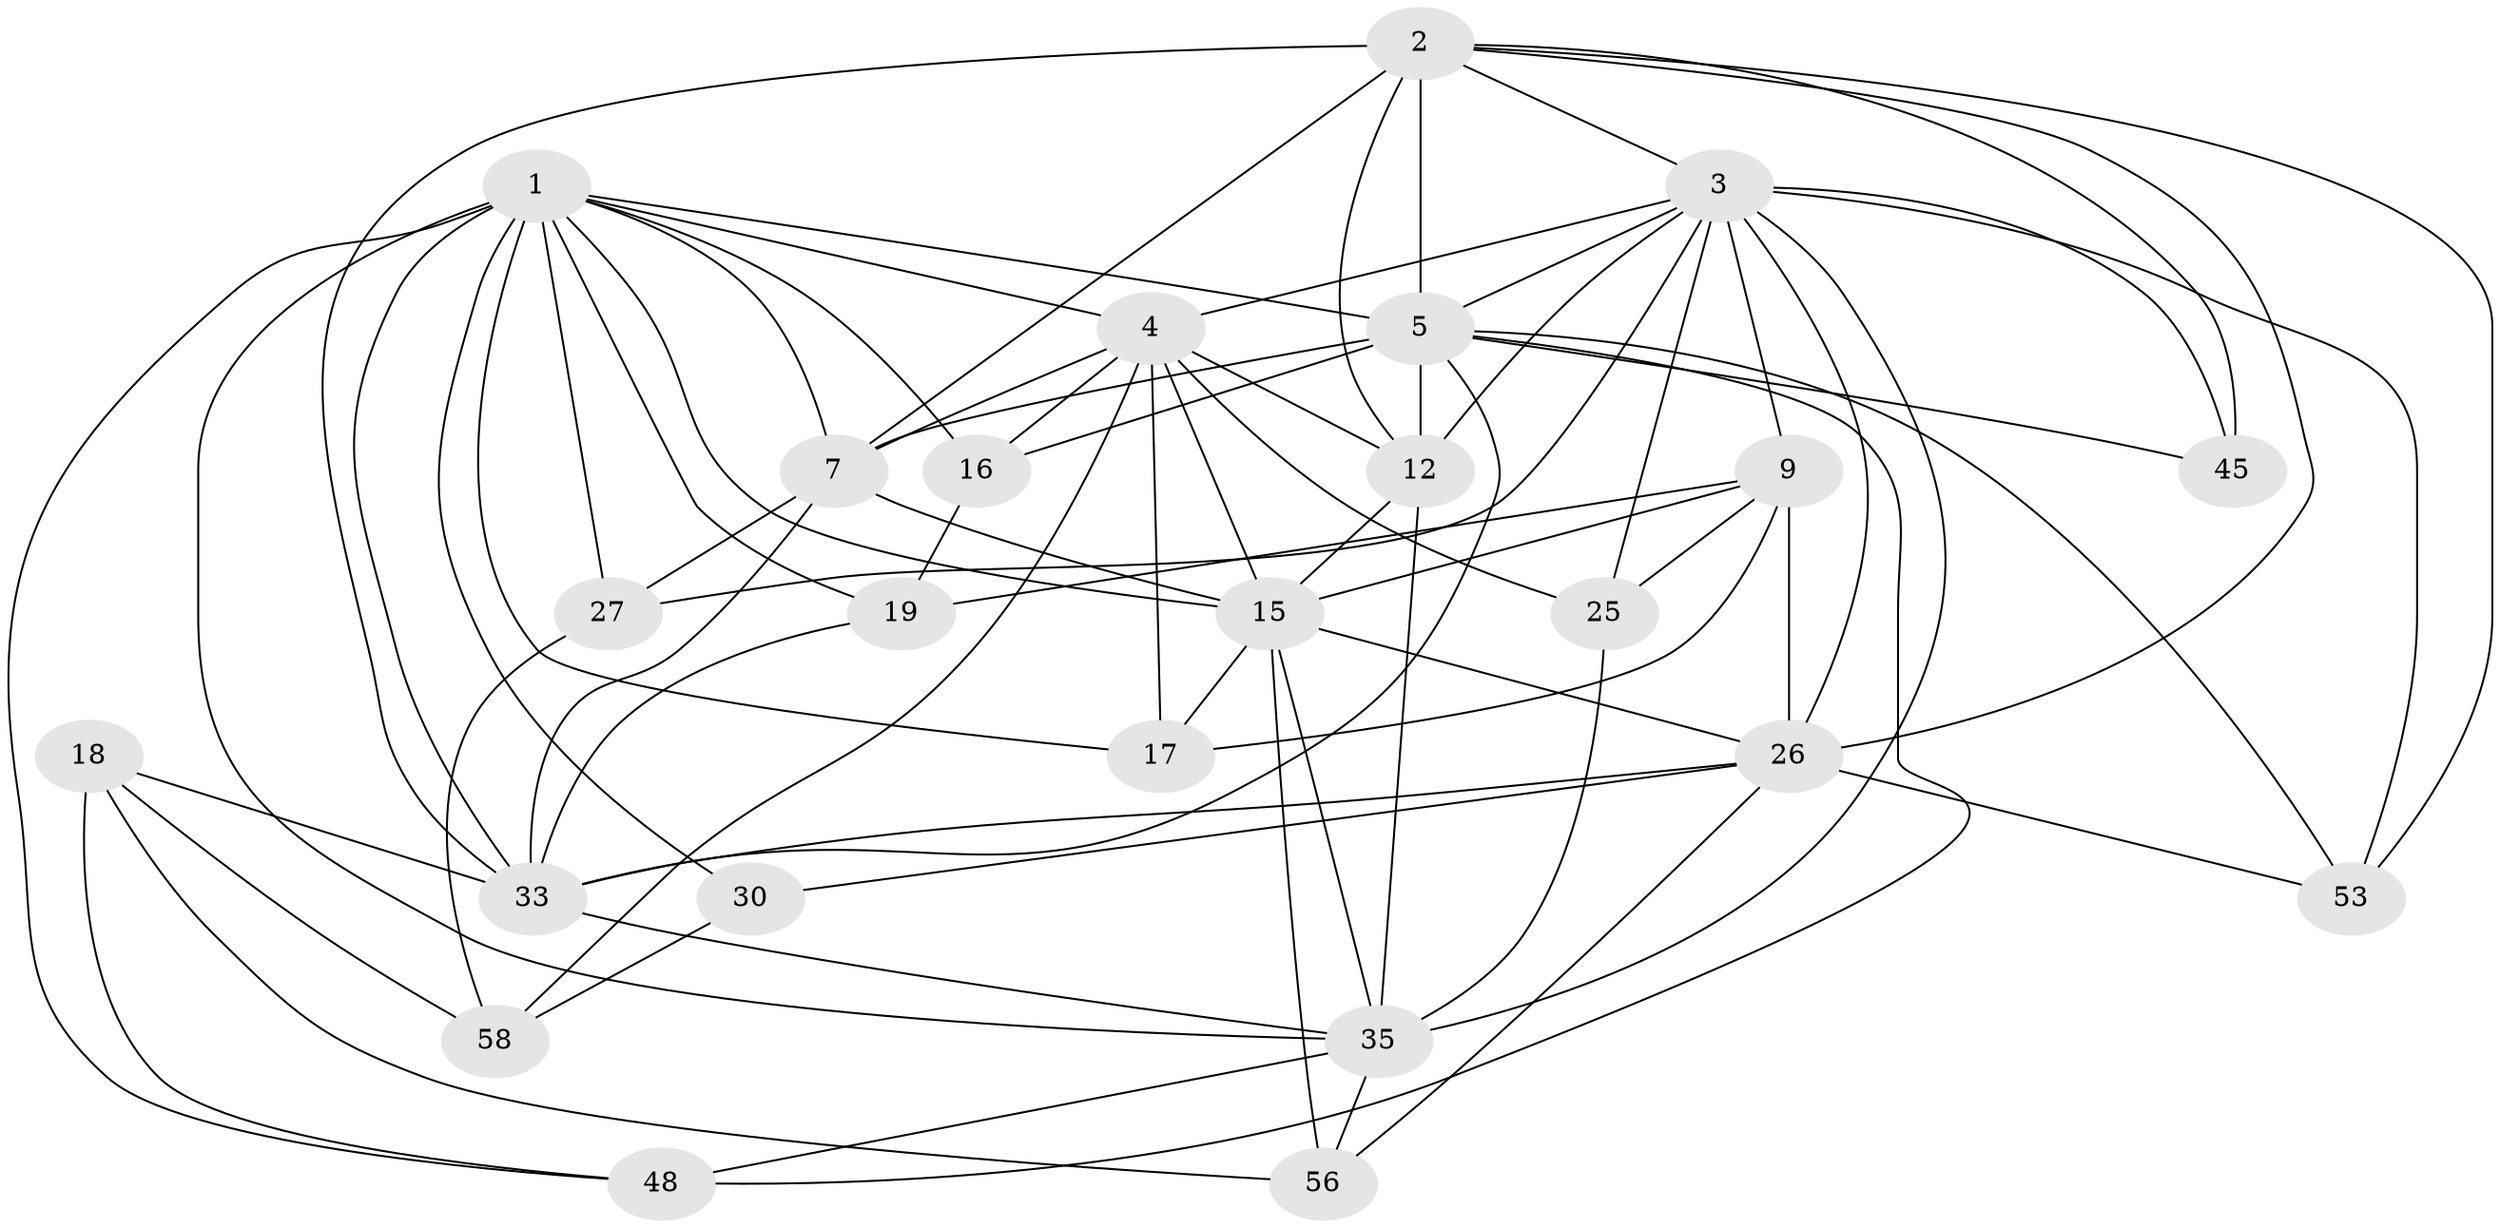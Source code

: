 // original degree distribution, {4: 1.0}
// Generated by graph-tools (version 1.1) at 2025/20/03/04/25 18:20:28]
// undirected, 24 vertices, 74 edges
graph export_dot {
graph [start="1"]
  node [color=gray90,style=filled];
  1 [super="+29+6+28"];
  2 [super="+22"];
  3 [super="+23+44+20+11"];
  4 [super="+13+10+38"];
  5 [super="+14+49+8"];
  7 [super="+42+31"];
  9 [super="+32"];
  12 [super="+21"];
  15 [super="+43+55"];
  16;
  17;
  18;
  19;
  25;
  26 [super="+46+51"];
  27;
  30 [super="+50"];
  33 [super="+60+39"];
  35 [super="+52+54"];
  45;
  48;
  53;
  56;
  58;
  1 -- 30 [weight=4];
  1 -- 16;
  1 -- 27;
  1 -- 33;
  1 -- 4;
  1 -- 15;
  1 -- 48;
  1 -- 17;
  1 -- 19;
  1 -- 5 [weight=2];
  1 -- 7;
  1 -- 35;
  2 -- 45;
  2 -- 26;
  2 -- 5 [weight=2];
  2 -- 33;
  2 -- 3;
  2 -- 53;
  2 -- 7 [weight=2];
  2 -- 12;
  3 -- 9;
  3 -- 25;
  3 -- 4;
  3 -- 45 [weight=2];
  3 -- 53;
  3 -- 27;
  3 -- 35;
  3 -- 26;
  3 -- 5;
  3 -- 12;
  4 -- 25;
  4 -- 58;
  4 -- 16;
  4 -- 7 [weight=2];
  4 -- 15;
  4 -- 17;
  4 -- 12;
  5 -- 48;
  5 -- 12;
  5 -- 45;
  5 -- 16;
  5 -- 33;
  5 -- 53;
  5 -- 7;
  7 -- 33;
  7 -- 27;
  7 -- 15 [weight=2];
  9 -- 19;
  9 -- 26;
  9 -- 17;
  9 -- 25;
  9 -- 15;
  12 -- 15;
  12 -- 35;
  15 -- 17;
  15 -- 56;
  15 -- 26;
  15 -- 35;
  16 -- 19;
  18 -- 58;
  18 -- 56;
  18 -- 33;
  18 -- 48;
  19 -- 33;
  25 -- 35;
  26 -- 53;
  26 -- 56;
  26 -- 30;
  26 -- 33;
  27 -- 58;
  30 -- 58;
  33 -- 35;
  35 -- 56;
  35 -- 48;
}
